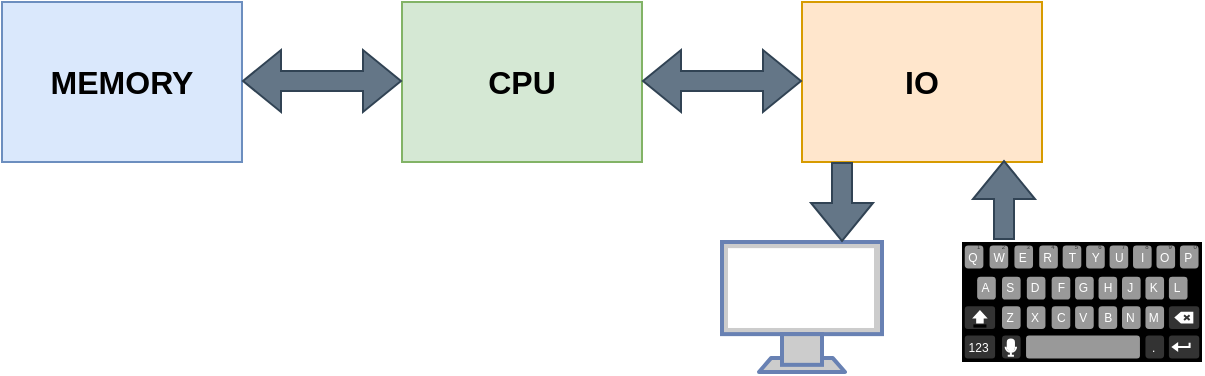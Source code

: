 <mxfile version="20.8.22" type="device"><diagram name="Pàgina-1" id="IS005R00szC8STCisWJa"><mxGraphModel dx="1434" dy="764" grid="1" gridSize="10" guides="1" tooltips="1" connect="1" arrows="1" fold="1" page="1" pageScale="1" pageWidth="827" pageHeight="1169" math="0" shadow="0"><root><mxCell id="0"/><mxCell id="1" parent="0"/><mxCell id="cbLPVSccIQ6MIVIl-GI7-1" value="MEMORY" style="rounded=0;whiteSpace=wrap;html=1;fontStyle=1;fontSize=16;fillColor=#dae8fc;strokeColor=#6c8ebf;" vertex="1" parent="1"><mxGeometry x="80" y="80" width="120" height="80" as="geometry"/></mxCell><mxCell id="cbLPVSccIQ6MIVIl-GI7-2" value="CPU" style="rounded=0;whiteSpace=wrap;html=1;fontStyle=1;fontSize=16;fillColor=#d5e8d4;strokeColor=#82b366;" vertex="1" parent="1"><mxGeometry x="280" y="80" width="120" height="80" as="geometry"/></mxCell><mxCell id="cbLPVSccIQ6MIVIl-GI7-3" value="IO" style="rounded=0;whiteSpace=wrap;html=1;fontStyle=1;fontSize=16;fillColor=#ffe6cc;strokeColor=#d79b00;" vertex="1" parent="1"><mxGeometry x="480" y="80" width="120" height="80" as="geometry"/></mxCell><mxCell id="cbLPVSccIQ6MIVIl-GI7-4" value="" style="shape=flexArrow;endArrow=classic;startArrow=classic;html=1;rounded=0;fontSize=16;fillColor=#647687;strokeColor=#314354;" edge="1" parent="1"><mxGeometry width="100" height="100" relative="1" as="geometry"><mxPoint x="200" y="119.5" as="sourcePoint"/><mxPoint x="280" y="119.5" as="targetPoint"/></mxGeometry></mxCell><mxCell id="cbLPVSccIQ6MIVIl-GI7-5" value="" style="shape=flexArrow;endArrow=classic;startArrow=classic;html=1;rounded=0;fontSize=16;fillColor=#647687;strokeColor=#314354;" edge="1" parent="1"><mxGeometry width="100" height="100" relative="1" as="geometry"><mxPoint x="400" y="119.5" as="sourcePoint"/><mxPoint x="480" y="119.5" as="targetPoint"/></mxGeometry></mxCell><mxCell id="cbLPVSccIQ6MIVIl-GI7-10" value="" style="verticalLabelPosition=bottom;verticalAlign=top;html=1;shadow=0;dashed=0;strokeWidth=1;shape=mxgraph.android.keyboard;sketch=0;fontSize=16;" vertex="1" parent="1"><mxGeometry x="560" y="200" width="120" height="60" as="geometry"/></mxCell><mxCell id="cbLPVSccIQ6MIVIl-GI7-15" value="" style="fontColor=#0066CC;verticalAlign=top;verticalLabelPosition=bottom;labelPosition=center;align=center;html=1;outlineConnect=0;fillColor=#CCCCCC;strokeColor=#6881B3;gradientColor=none;gradientDirection=north;strokeWidth=2;shape=mxgraph.networks.monitor;fontSize=16;" vertex="1" parent="1"><mxGeometry x="440" y="200" width="80" height="65" as="geometry"/></mxCell><mxCell id="cbLPVSccIQ6MIVIl-GI7-17" value="" style="shape=flexArrow;endArrow=classic;html=1;rounded=0;fontSize=16;fillColor=#647687;strokeColor=#314354;" edge="1" parent="1"><mxGeometry width="50" height="50" relative="1" as="geometry"><mxPoint x="500" y="160" as="sourcePoint"/><mxPoint x="500" y="200" as="targetPoint"/></mxGeometry></mxCell><mxCell id="cbLPVSccIQ6MIVIl-GI7-19" value="" style="shape=flexArrow;endArrow=classic;html=1;rounded=0;fontSize=16;fillColor=#647687;strokeColor=#314354;" edge="1" parent="1"><mxGeometry width="50" height="50" relative="1" as="geometry"><mxPoint x="581" y="199" as="sourcePoint"/><mxPoint x="581" y="159" as="targetPoint"/></mxGeometry></mxCell></root></mxGraphModel></diagram></mxfile>